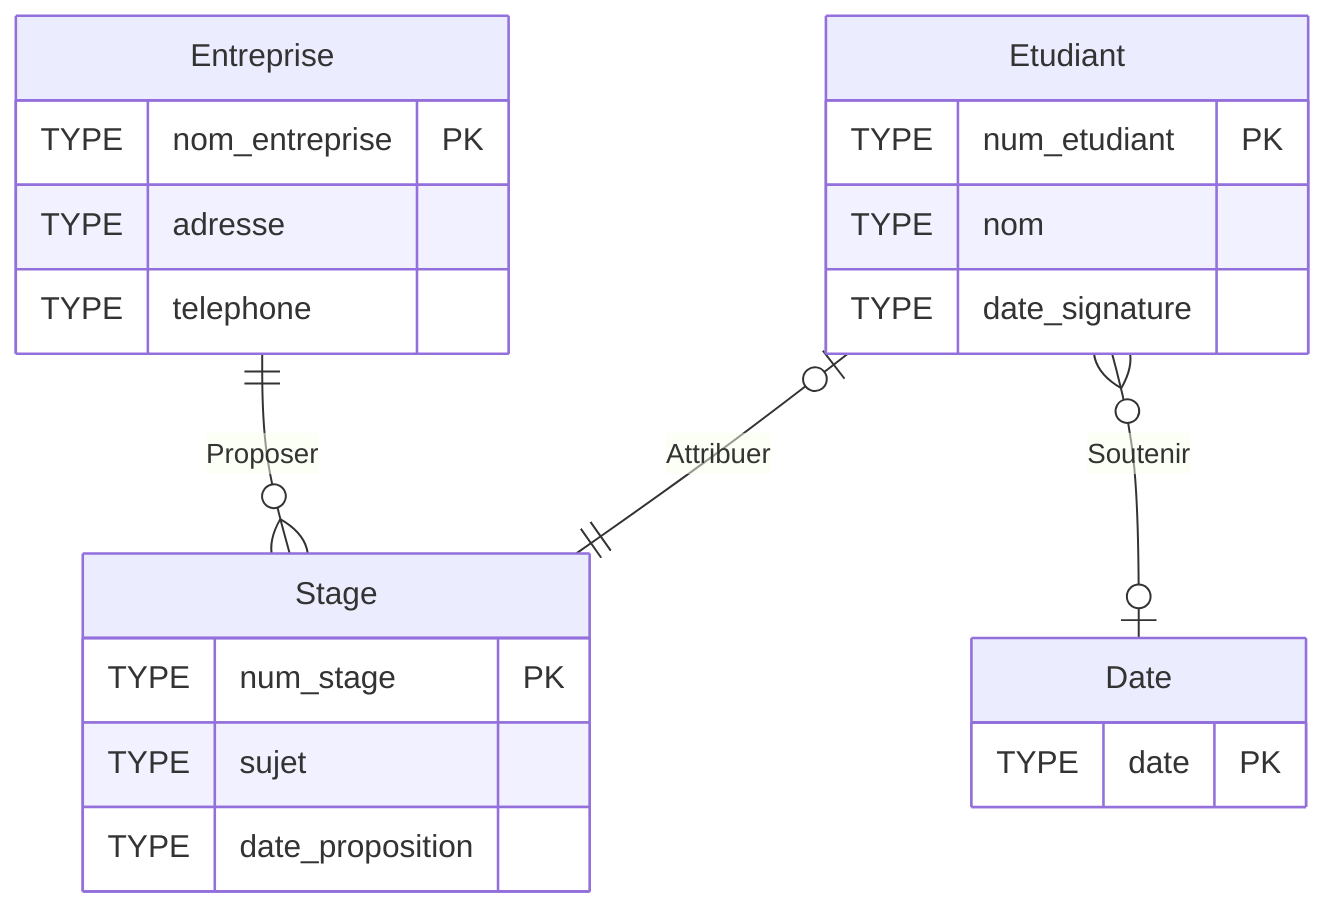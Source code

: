 erDiagram
  %% Generated by Mocodo 4.0.2
  Entreprise {
    TYPE nom_entreprise PK
    TYPE adresse
    TYPE telephone
  }
  Stage {
    TYPE num_stage PK
    TYPE sujet
    TYPE date_proposition
  }
  Etudiant {
    TYPE num_etudiant PK
    TYPE nom
    TYPE date_signature
  }
  Date {
    TYPE date PK
  }
  Entreprise ||--o{ Stage: Proposer
  Etudiant |o--|| Stage: Attribuer
  Etudiant }o--o| Date: Soutenir